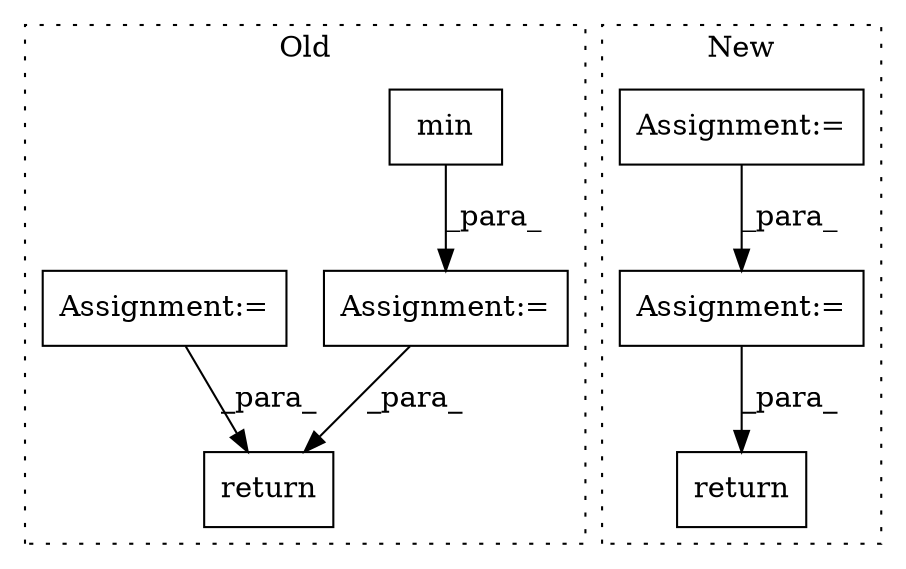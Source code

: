 digraph G {
subgraph cluster0 {
1 [label="min" a="32" s="705,710" l="4,1" shape="box"];
3 [label="return" a="41" s="954" l="7" shape="box"];
4 [label="Assignment:=" a="7" s="643" l="1" shape="box"];
6 [label="Assignment:=" a="7" s="678" l="1" shape="box"];
label = "Old";
style="dotted";
}
subgraph cluster1 {
2 [label="return" a="41" s="890" l="7" shape="box"];
5 [label="Assignment:=" a="7" s="829" l="1" shape="box"];
7 [label="Assignment:=" a="7" s="731" l="1" shape="box"];
label = "New";
style="dotted";
}
1 -> 6 [label="_para_"];
4 -> 3 [label="_para_"];
5 -> 2 [label="_para_"];
6 -> 3 [label="_para_"];
7 -> 5 [label="_para_"];
}